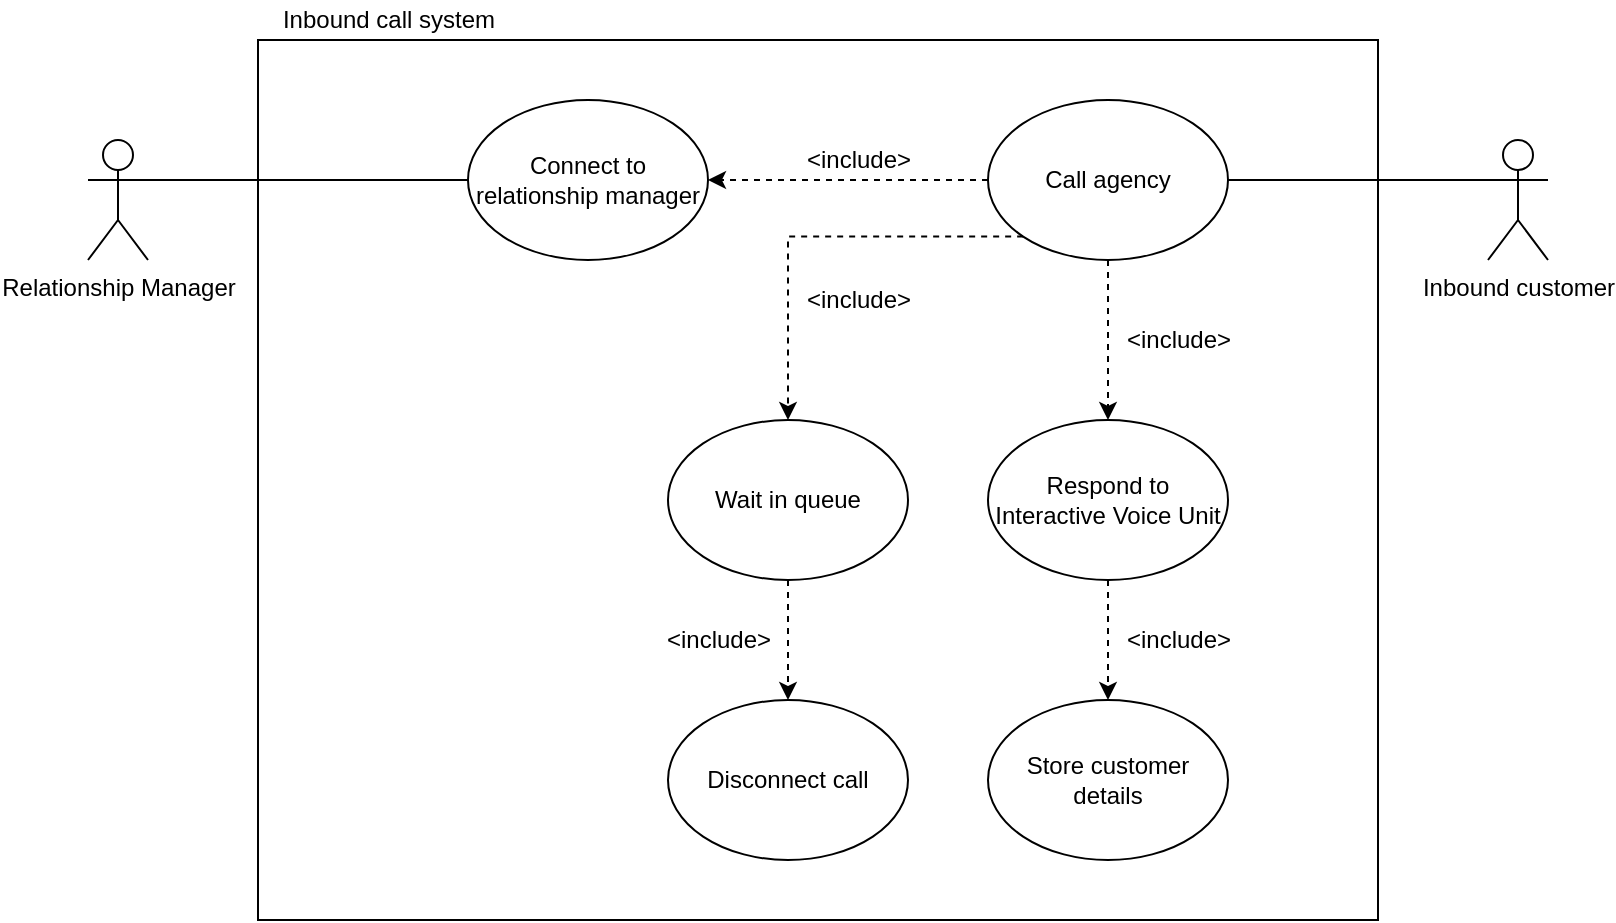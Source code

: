 <mxfile version="13.1.6" type="device"><diagram id="_Ru_41ERZgmBNynlm_lX" name="Page-1"><mxGraphModel dx="1422" dy="772" grid="1" gridSize="10" guides="1" tooltips="1" connect="1" arrows="1" fold="1" page="1" pageScale="1" pageWidth="850" pageHeight="1100" math="0" shadow="0"><root><mxCell id="0"/><mxCell id="1" parent="0"/><mxCell id="ME_K9aao0-Yn18ESVjCe-1" value="" style="rounded=0;whiteSpace=wrap;html=1;" parent="1" vertex="1"><mxGeometry x="145" y="110" width="560" height="440" as="geometry"/></mxCell><mxCell id="ME_K9aao0-Yn18ESVjCe-18" style="edgeStyle=orthogonalEdgeStyle;rounded=0;orthogonalLoop=1;jettySize=auto;html=1;exitX=0;exitY=0.333;exitDx=0;exitDy=0;exitPerimeter=0;endArrow=none;endFill=0;" parent="1" source="ME_K9aao0-Yn18ESVjCe-3" target="ME_K9aao0-Yn18ESVjCe-8" edge="1"><mxGeometry relative="1" as="geometry"/></mxCell><mxCell id="ME_K9aao0-Yn18ESVjCe-3" value="Inbound customer" style="shape=umlActor;verticalLabelPosition=bottom;labelBackgroundColor=#ffffff;verticalAlign=top;html=1;outlineConnect=0;" parent="1" vertex="1"><mxGeometry x="760" y="160" width="30" height="60" as="geometry"/></mxCell><mxCell id="ME_K9aao0-Yn18ESVjCe-27" style="edgeStyle=orthogonalEdgeStyle;rounded=0;orthogonalLoop=1;jettySize=auto;html=1;exitX=1;exitY=0.333;exitDx=0;exitDy=0;exitPerimeter=0;entryX=0;entryY=0.5;entryDx=0;entryDy=0;endArrow=none;endFill=0;" parent="1" source="ME_K9aao0-Yn18ESVjCe-6" target="ME_K9aao0-Yn18ESVjCe-21" edge="1"><mxGeometry relative="1" as="geometry"/></mxCell><mxCell id="ME_K9aao0-Yn18ESVjCe-6" value="Relationship Manager" style="shape=umlActor;verticalLabelPosition=bottom;labelBackgroundColor=#ffffff;verticalAlign=top;html=1;outlineConnect=0;" parent="1" vertex="1"><mxGeometry x="60" y="160" width="30" height="60" as="geometry"/></mxCell><mxCell id="ME_K9aao0-Yn18ESVjCe-7" value="Inbound call system" style="text;html=1;align=center;verticalAlign=middle;resizable=0;points=[];autosize=1;" parent="1" vertex="1"><mxGeometry x="150" y="90" width="120" height="20" as="geometry"/></mxCell><mxCell id="ME_K9aao0-Yn18ESVjCe-22" value="" style="edgeStyle=orthogonalEdgeStyle;rounded=0;orthogonalLoop=1;jettySize=auto;html=1;endArrow=classic;endFill=1;dashed=1;" parent="1" source="ME_K9aao0-Yn18ESVjCe-8" target="ME_K9aao0-Yn18ESVjCe-21" edge="1"><mxGeometry relative="1" as="geometry"/></mxCell><mxCell id="ME_K9aao0-Yn18ESVjCe-25" value="" style="edgeStyle=orthogonalEdgeStyle;rounded=0;orthogonalLoop=1;jettySize=auto;html=1;dashed=1;endArrow=classic;endFill=1;" parent="1" source="ME_K9aao0-Yn18ESVjCe-8" target="ME_K9aao0-Yn18ESVjCe-24" edge="1"><mxGeometry relative="1" as="geometry"/></mxCell><mxCell id="ME_K9aao0-Yn18ESVjCe-30" style="edgeStyle=orthogonalEdgeStyle;rounded=0;orthogonalLoop=1;jettySize=auto;html=1;exitX=0;exitY=1;exitDx=0;exitDy=0;entryX=0.5;entryY=0;entryDx=0;entryDy=0;endArrow=classic;endFill=1;dashed=1;" parent="1" source="ME_K9aao0-Yn18ESVjCe-8" target="ME_K9aao0-Yn18ESVjCe-29" edge="1"><mxGeometry relative="1" as="geometry"/></mxCell><mxCell id="ME_K9aao0-Yn18ESVjCe-8" value="Call agency" style="ellipse;whiteSpace=wrap;html=1;" parent="1" vertex="1"><mxGeometry x="510" y="140" width="120" height="80" as="geometry"/></mxCell><mxCell id="ME_K9aao0-Yn18ESVjCe-36" value="" style="edgeStyle=orthogonalEdgeStyle;rounded=0;orthogonalLoop=1;jettySize=auto;html=1;dashed=1;endArrow=classic;endFill=1;" parent="1" source="ME_K9aao0-Yn18ESVjCe-24" target="ME_K9aao0-Yn18ESVjCe-35" edge="1"><mxGeometry relative="1" as="geometry"/></mxCell><mxCell id="ME_K9aao0-Yn18ESVjCe-24" value="Respond to Interactive Voice Unit" style="ellipse;whiteSpace=wrap;html=1;" parent="1" vertex="1"><mxGeometry x="510" y="300" width="120" height="80" as="geometry"/></mxCell><mxCell id="ME_K9aao0-Yn18ESVjCe-35" value="Store customer details" style="ellipse;whiteSpace=wrap;html=1;" parent="1" vertex="1"><mxGeometry x="510" y="440" width="120" height="80" as="geometry"/></mxCell><mxCell id="ME_K9aao0-Yn18ESVjCe-21" value="Connect to relationship manager" style="ellipse;whiteSpace=wrap;html=1;" parent="1" vertex="1"><mxGeometry x="250" y="140" width="120" height="80" as="geometry"/></mxCell><mxCell id="ME_K9aao0-Yn18ESVjCe-23" value="&amp;lt;include&amp;gt;" style="text;html=1;align=center;verticalAlign=middle;resizable=0;points=[];autosize=1;" parent="1" vertex="1"><mxGeometry x="410" y="160" width="70" height="20" as="geometry"/></mxCell><mxCell id="ME_K9aao0-Yn18ESVjCe-26" value="&amp;lt;include&amp;gt;" style="text;html=1;align=center;verticalAlign=middle;resizable=0;points=[];autosize=1;" parent="1" vertex="1"><mxGeometry x="570" y="250" width="70" height="20" as="geometry"/></mxCell><mxCell id="ME_K9aao0-Yn18ESVjCe-33" value="" style="edgeStyle=orthogonalEdgeStyle;rounded=0;orthogonalLoop=1;jettySize=auto;html=1;dashed=1;endArrow=classic;endFill=1;" parent="1" source="ME_K9aao0-Yn18ESVjCe-29" target="ME_K9aao0-Yn18ESVjCe-32" edge="1"><mxGeometry relative="1" as="geometry"/></mxCell><mxCell id="ME_K9aao0-Yn18ESVjCe-29" value="Wait in queue" style="ellipse;whiteSpace=wrap;html=1;" parent="1" vertex="1"><mxGeometry x="350" y="300" width="120" height="80" as="geometry"/></mxCell><mxCell id="ME_K9aao0-Yn18ESVjCe-32" value="Disconnect call" style="ellipse;whiteSpace=wrap;html=1;" parent="1" vertex="1"><mxGeometry x="350" y="440" width="120" height="80" as="geometry"/></mxCell><mxCell id="ME_K9aao0-Yn18ESVjCe-31" value="&amp;lt;include&amp;gt;" style="text;html=1;align=center;verticalAlign=middle;resizable=0;points=[];autosize=1;" parent="1" vertex="1"><mxGeometry x="410" y="230" width="70" height="20" as="geometry"/></mxCell><mxCell id="ME_K9aao0-Yn18ESVjCe-34" value="&amp;lt;include&amp;gt;" style="text;html=1;align=center;verticalAlign=middle;resizable=0;points=[];autosize=1;" parent="1" vertex="1"><mxGeometry x="340" y="400" width="70" height="20" as="geometry"/></mxCell><mxCell id="ME_K9aao0-Yn18ESVjCe-37" value="&amp;lt;include&amp;gt;" style="text;html=1;align=center;verticalAlign=middle;resizable=0;points=[];autosize=1;" parent="1" vertex="1"><mxGeometry x="570" y="400" width="70" height="20" as="geometry"/></mxCell></root></mxGraphModel></diagram></mxfile>